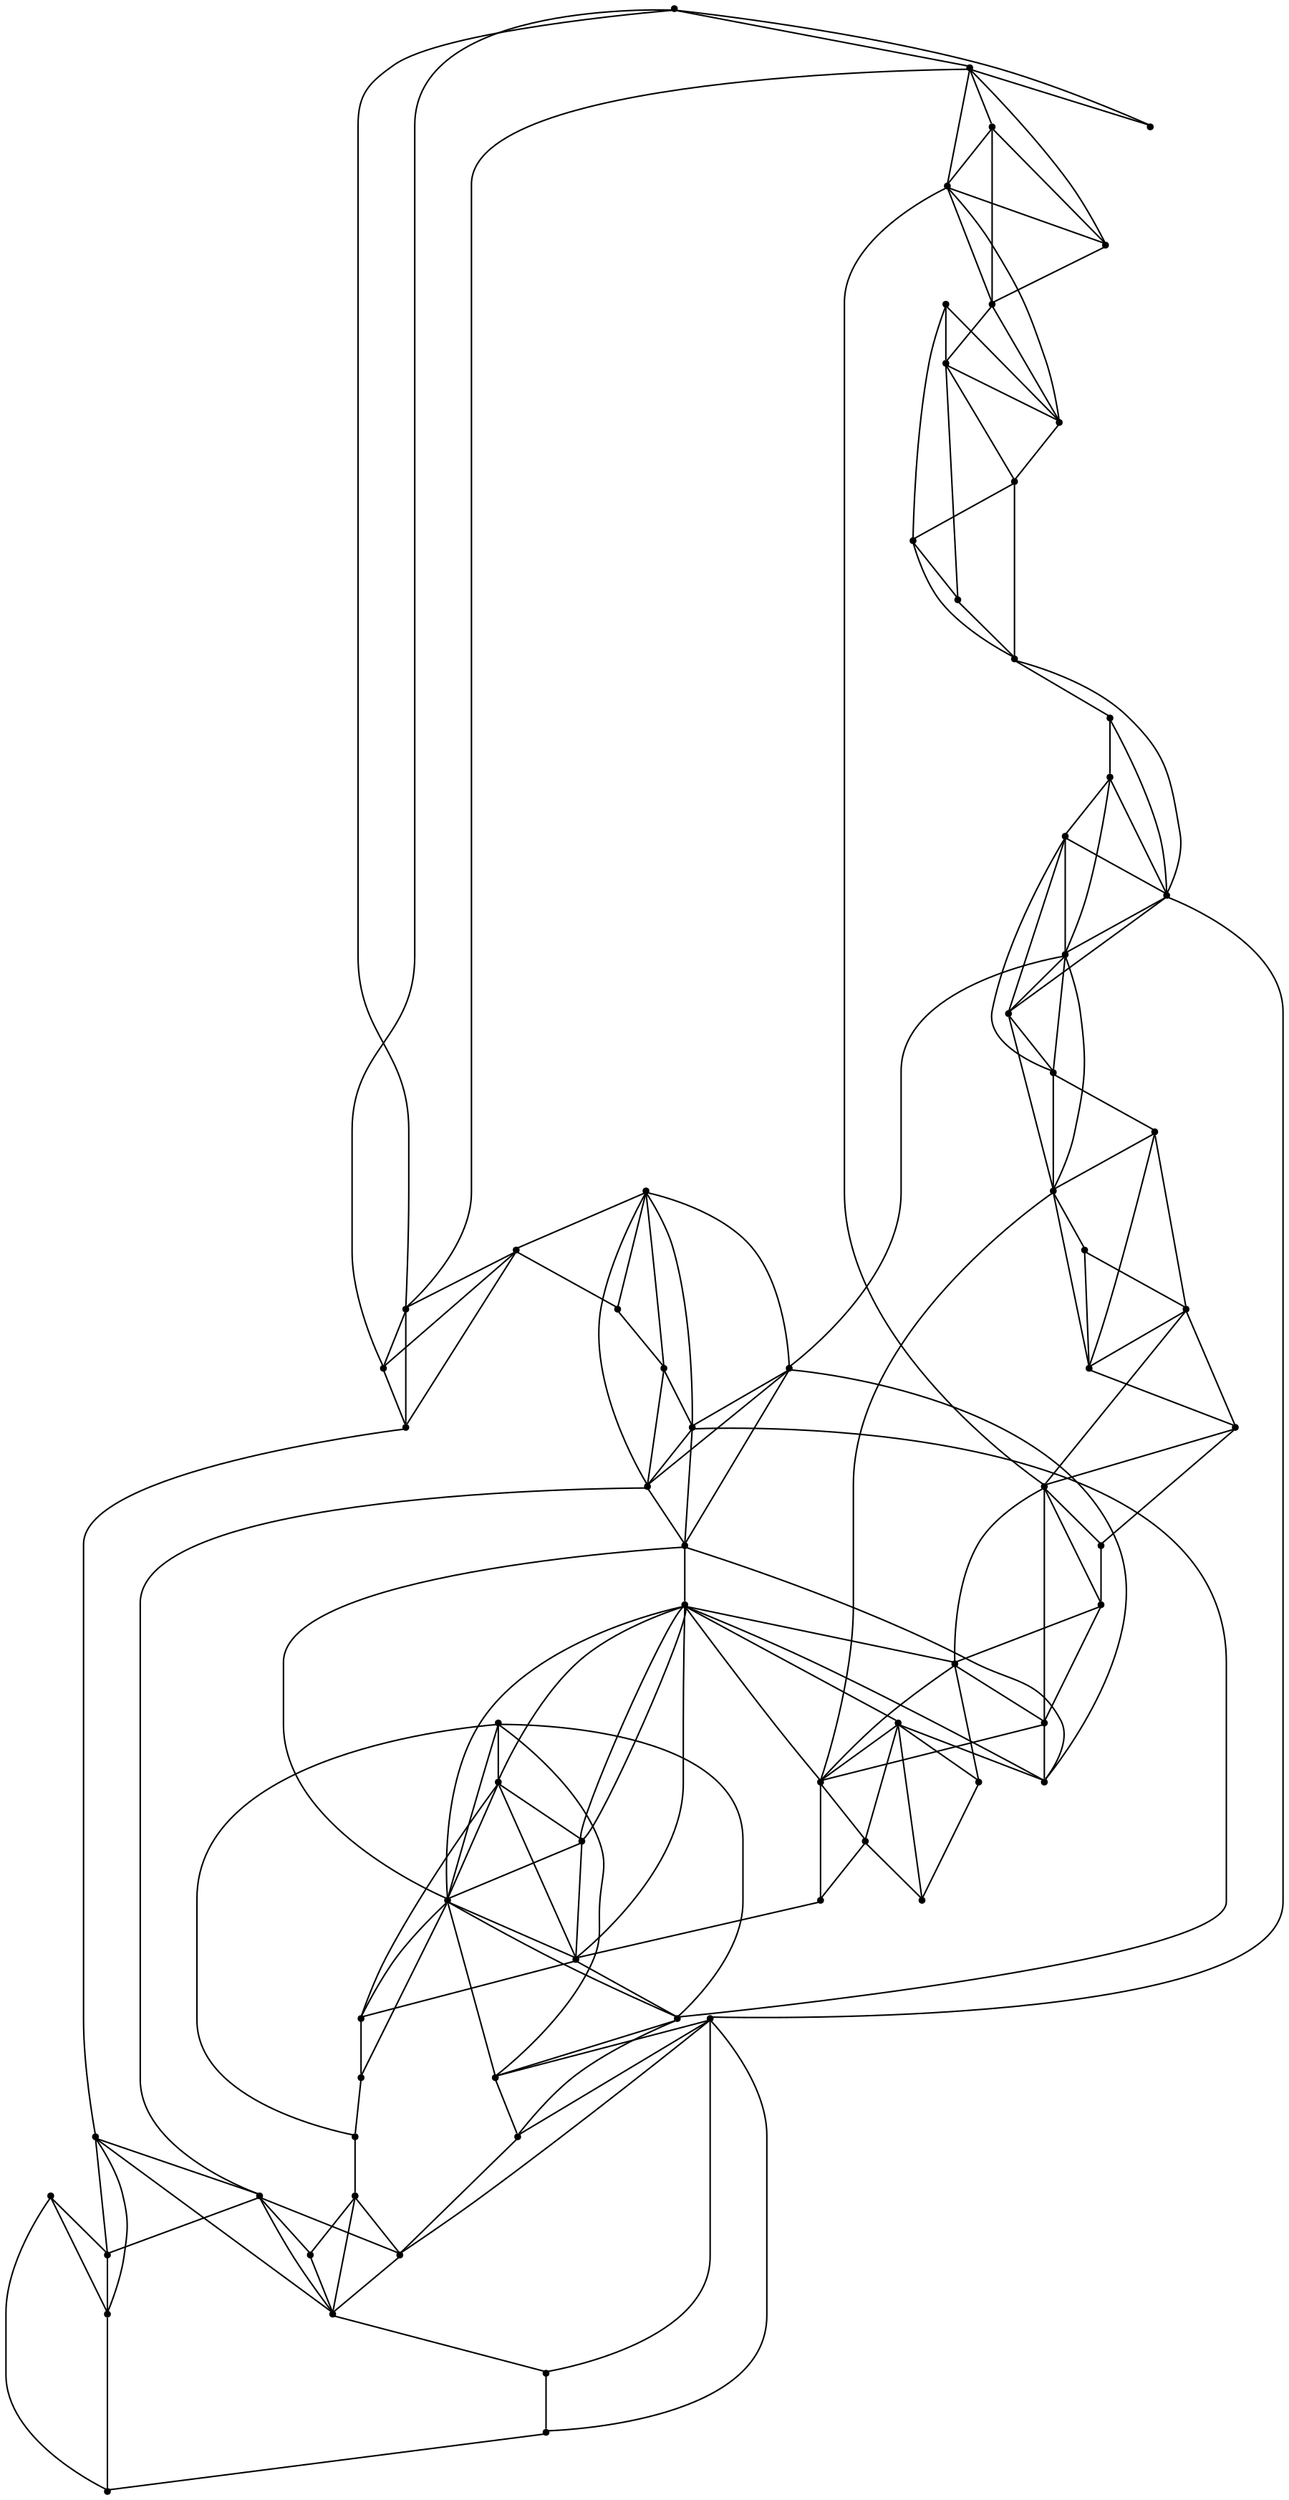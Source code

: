 graph {
  node [shape=point,comment="{\"directed\":false,\"doi\":\"10.1007/11618058_3\",\"figure\":\"5 (21)\"}"]

  v0 [pos="503.78121820494187,1841.8956400553384"]
  v1 [pos="504.46884992732555,1836.591430664062"]
  v2 [pos="494.9170739462209,1864.8997904459634"]
  v3 [pos="490.7662926962209,1878.9164822896319"]
  v4 [pos="495.40465116279074,1843.674814860026"]
  v5 [pos="499.02928779069765,1837.5966669718423"]
  v6 [pos="471.4887502271076,1851.70805867513"]
  v7 [pos="479.29333212209303,1882.26225789388"]
  v8 [pos="488.0699445857558,1890.1237767537432"]
  v9 [pos="482.96899981831393,1904.1299463907876"]
  v10 [pos="457.1725324763808,1920.8591105143225"]
  v11 [pos="489.57126748728194,1906.341389973958"]
  v12 [pos="476.4344476744186,1929.688354492187"]
  v13 [pos="487.4031704215116,1923.7654012044268"]
  v14 [pos="485.3038063226744,1940.7414716084795"]
  v15 [pos="481.64375,1959.4373029073076"]
  v16 [pos="476.63033702761624,1978.2529474894202"]
  v17 [pos="472.0961391715116,1972.3341267903643"]
  v18 [pos="465.11569313226744,1995.0290006001787"]
  v19 [pos="472.72959211482555,1947.899719238281"]
  v20 [pos="463.33618731831393,2014.2955741882322"]
  v21 [pos="409.8981297692587,1927.1237017313636"]
  v22 [pos="455.7014307776163,2031.3123029073076"]
  v23 [pos="461.63588299418603,1966.4498291015623"]
  v24 [pos="465.7533032794331,1999.8757960001626"]
  v25 [pos="326.3315361555232,1851.5279413859048"]
  v26 [pos="460.87009107013085,2040.512271881103"]
  v27 [pos="449.4044195130814,2038.2237078348792"]
  v28 [pos="444.80774436773254,2044.4414418538408"]
  v29 [pos="459.2562534066133,2048.0341237386065"]
  v30 [pos="427.97231672420054,1982.5038871765134"]
  v31 [pos="436.1311273619186,2056.1862589518228"]
  v32 [pos="459.2729378633721,2052.7955970764156"]
  v33 [pos="454.95128997093025,2055.754943847656"]
  v34 [pos="401.4204941860465,1933.245655059814"]
  v35 [pos="454.8387672601744,2049.8373311360674"]
  v36 [pos="308.6907476380814,2015.24565633138"]
  v37 [pos="430.0716569767442,2072.453908284505"]
  v38 [pos="435.35598769077035,2023.824751536051"]
  v39 [pos="416.22742096656975,2087.258080800374"]
  v40 [pos="360.8879632994186,2090.2133585611973"]
  v41 [pos="394.0566315406977,2083.5997225443516"]
  v42 [pos="397.24055686773255,1971.128936767578"]
  v43 [pos="396.76130995639534,2106.6914202372227"]
  v44 [pos="387.05532794331396,2112.9321060180664"]
  v45 [pos="368.92175576853197,1895.362214406331"]
  v46 [pos="379.5622819767442,1911.6070391337073"]
  v47 [pos="361.80064044331397,1889.7331199645994"]
  v48 [pos="327.32338299418603,2046.0841776529944"]
  v49 [pos="378.13700490552327,2115.9986775716143"]
  v50 [pos="373.22775254360465,2116.9955851236973"]
  v51 [pos="231.7472792514535,1898.4706522623694"]
  v52 [pos="364.5011219113372,2113.8998311360674"]
  v53 [pos="340.50500999273254,1871.9757995605464"]
  v54 [pos="355.9870412427326,2107.629994710286"]
  v55 [pos="325.3521847747093,1863.2341028849278"]
  v56 [pos="337.80449672965113,2086.1414553324375"]
  v57 [pos="329.54045239825587,2071.288327534993"]
  v58 [pos="293.02116528888075,1853.5080871582027"]
  v59 [pos="301.1841569767442,2044.182106018066"]
  v60 [pos="271.0879326398982,2015.178994496663"]
  v61 [pos="277.17760833030525,1853.5456301371255"]
  v62 [pos="265.8463265352471,1855.6247355143228"]
  v63 [pos="240.02798419331396,1988.3372904459632"]
  v64 [pos="254.20249534429502,2002.620566050211"]
  v65 [pos="246.44584449945495,1864.8748359680171"]
  v66 [pos="233.48822560864824,1872.220671335856"]
  v67 [pos="223.98750056776888,1976.458068847656"]
  v68 [pos="213.2563385719477,1962.6664123535154"]
  v69 [pos="212.3019940043605,1891.5383300781245"]
  v70 [pos="205.42987372819766,1949.3112208048499"]
  v71 [pos="205.4757222020349,1902.29981358846"]
  v72 [pos="201.3207757994186,1913.9081281026201"]
  v73 [pos="200.31538824037062,1936.3581301371255"]
  v74 [pos="198.5859000272529,1923.571614583333"]

  v74 -- v72 [id="-4",pos="198.5859000272529,1923.571614583333 201.3207757994186,1913.9081281026201 201.3207757994186,1913.9081281026201 201.3207757994186,1913.9081281026201"]
  v72 -- v71 [id="-6",pos="201.3207757994186,1913.9081281026201 205.4757222020349,1902.29981358846 205.4757222020349,1902.29981358846 205.4757222020349,1902.29981358846"]
  v71 -- v69 [id="-10",pos="205.4757222020349,1902.29981358846 212.3019940043605,1891.5383300781245 212.3019940043605,1891.5383300781245 212.3019940043605,1891.5383300781245"]
  v74 -- v73 [id="-11",pos="198.5859000272529,1923.571614583333 200.31538824037062,1936.3581301371255 200.31538824037062,1936.3581301371255 200.31538824037062,1936.3581301371255"]
  v73 -- v70 [id="-13",pos="200.31538824037062,1936.3581301371255 205.42987372819766,1949.3112208048499 205.42987372819766,1949.3112208048499 205.42987372819766,1949.3112208048499"]
  v74 -- v68 [id="-17",pos="198.5859000272529,1923.571614583333 213.2563385719477,1962.6664123535154 213.2563385719477,1962.6664123535154 213.2563385719477,1962.6664123535154"]
  v73 -- v72 [id="-21",pos="200.31538824037062,1936.3581301371255 201.3207757994186,1913.9081281026201 201.3207757994186,1913.9081281026201 201.3207757994186,1913.9081281026201"]
  v70 -- v68 [id="-36",pos="205.42987372819766,1949.3112208048499 213.2563385719477,1962.6664123535154 213.2563385719477,1962.6664123535154 213.2563385719477,1962.6664123535154"]
  v73 -- v67 [id="-38",pos="200.31538824037062,1936.3581301371255 223.98750056776888,1976.458068847656 223.98750056776888,1976.458068847656 223.98750056776888,1976.458068847656"]
  v72 -- v70 [id="-41",pos="201.3207757994186,1913.9081281026201 205.42987372819766,1949.3112208048499 205.42987372819766,1949.3112208048499 205.42987372819766,1949.3112208048499"]
  v72 -- v51 [id="-44",pos="201.3207757994186,1913.9081281026201 231.7472792514535,1898.4706522623694 231.7472792514535,1898.4706522623694 231.7472792514535,1898.4706522623694"]
  v71 -- v73 [id="-58",pos="205.4757222020349,1902.29981358846 200.31538824037062,1936.3581301371255 200.31538824037062,1936.3581301371255 200.31538824037062,1936.3581301371255"]
  v69 -- v66 [id="-65",pos="212.3019940043605,1891.5383300781245 233.48822560864824,1872.220671335856 233.48822560864824,1872.220671335856 233.48822560864824,1872.220671335856"]
  v68 -- v67 [id="-69",pos="213.2563385719477,1962.6664123535154 223.98750056776888,1976.458068847656 223.98750056776888,1976.458068847656 223.98750056776888,1976.458068847656"]
  v70 -- v63 [id="-70",pos="205.42987372819766,1949.3112208048499 240.02798419331396,1988.3372904459632 240.02798419331396,1988.3372904459632 240.02798419331396,1988.3372904459632"]
  v71 -- v51 [id="-72",pos="205.4757222020349,1902.29981358846 231.7472792514535,1898.4706522623694 231.7472792514535,1898.4706522623694 231.7472792514535,1898.4706522623694"]
  v66 -- v65 [id="-94",pos="233.48822560864824,1872.220671335856 246.44584449945495,1864.8748359680171 246.44584449945495,1864.8748359680171 246.44584449945495,1864.8748359680171"]
  v69 -- v51 [id="-101",pos="212.3019940043605,1891.5383300781245 231.7472792514535,1898.4706522623694 231.7472792514535,1898.4706522623694 231.7472792514535,1898.4706522623694"]
  v68 -- v63 [id="-103",pos="213.2563385719477,1962.6664123535154 240.02798419331396,1988.3372904459632 240.02798419331396,1988.3372904459632 240.02798419331396,1988.3372904459632"]
  v63 -- v64 [id="-104",pos="240.02798419331396,1988.3372904459632 254.20249534429502,2002.620566050211 254.20249534429502,2002.620566050211 254.20249534429502,2002.620566050211"]
  v67 -- v63 [id="-118",pos="223.98750056776888,1976.458068847656 240.02798419331396,1988.3372904459632 240.02798419331396,1988.3372904459632 240.02798419331396,1988.3372904459632"]
  v64 -- v60 [id="-122",pos="254.20249534429502,2002.620566050211 271.0879326398982,2015.178994496663 271.0879326398982,2015.178994496663 271.0879326398982,2015.178994496663"]
  v51 -- v66 [id="-130",pos="231.7472792514535,1898.4706522623694 233.48822560864824,1872.220671335856 233.48822560864824,1872.220671335856 233.48822560864824,1872.220671335856"]
  v51 -- v65 [id="-133",pos="231.7472792514535,1898.4706522623694 246.44584449945495,1864.8748359680171 246.44584449945495,1864.8748359680171 246.44584449945495,1864.8748359680171"]
  v66 -- v71 [id="-136",pos="233.48822560864824,1872.220671335856 205.4757222020349,1902.29981358846 205.4757222020349,1902.29981358846 205.4757222020349,1902.29981358846"]
  v51 -- v41 [id="-140",pos="231.7472792514535,1898.4706522623694 394.0566315406977,2083.5997225443516 394.0566315406977,2083.5997225443516 394.0566315406977,2083.5997225443516"]
  v65 -- v62 [id="-144",pos="246.44584449945495,1864.8748359680171 265.8463265352471,1855.6247355143228 265.8463265352471,1855.6247355143228 265.8463265352471,1855.6247355143228"]
  v62 -- v61 [id="-147",pos="265.8463265352471,1855.6247355143228 277.17760833030525,1853.5456301371255 277.17760833030525,1853.5456301371255 277.17760833030525,1853.5456301371255"]
  v63 -- v36 [id="-164",pos="240.02798419331396,1988.3372904459632 308.6907476380814,2015.24565633138 308.6907476380814,2015.24565633138 308.6907476380814,2015.24565633138"]
  v65 -- v69 [id="-168",pos="246.44584449945495,1864.8748359680171 212.3019940043605,1891.5383300781245 212.3019940043605,1891.5383300781245 212.3019940043605,1891.5383300781245"]
  v65 -- v58 [id="-174",pos="246.44584449945495,1864.8748359680171 293.02116528888075,1853.5080871582027 293.02116528888075,1853.5080871582027 293.02116528888075,1853.5080871582027"]
  v60 -- v59 [id="-190",pos="271.0879326398982,2015.178994496663 301.1841569767442,2044.182106018066 301.1841569767442,2044.182106018066 301.1841569767442,2044.182106018066"]
  v64 -- v36 [id="-193",pos="254.20249534429502,2002.620566050211 308.6907476380814,2015.24565633138 308.6907476380814,2015.24565633138 308.6907476380814,2015.24565633138"]
  v61 -- v58 [id="-201",pos="277.17760833030525,1853.5456301371255 293.02116528888075,1853.5080871582027 293.02116528888075,1853.5080871582027 293.02116528888075,1853.5080871582027"]
  v58 -- v25 [id="-204",pos="293.02116528888075,1853.5080871582027 326.3315361555232,1851.5279413859048 326.3315361555232,1851.5279413859048 326.3315361555232,1851.5279413859048"]
  v60 -- v48 [id="-220",pos="271.0879326398982,2015.178994496663 327.32338299418603,2046.0841776529944 327.32338299418603,2046.0841776529944 327.32338299418603,2046.0841776529944"]
  v60 -- v36 [id="-222",pos="271.0879326398982,2015.178994496663 308.6907476380814,2015.24565633138 308.6907476380814,2015.24565633138 308.6907476380814,2015.24565633138"]
  v61 -- v65 [id="-229",pos="277.17760833030525,1853.5456301371255 246.44584449945495,1864.8748359680171 246.44584449945495,1864.8748359680171 246.44584449945495,1864.8748359680171"]
  v61 -- v55 [id="-237",pos="277.17760833030525,1853.5456301371255 325.3521847747093,1863.2341028849278 325.3521847747093,1863.2341028849278 325.3521847747093,1863.2341028849278"]
  v58 -- v55 [id="-248",pos="293.02116528888075,1853.5080871582027 325.3521847747093,1863.2341028849278 325.3521847747093,1863.2341028849278 325.3521847747093,1863.2341028849278"]
  v55 -- v53 [id="-249",pos="325.3521847747093,1863.2341028849278 340.50500999273254,1871.9757995605464 340.50500999273254,1871.9757995605464 340.50500999273254,1871.9757995605464"]
  v59 -- v36 [id="-257",pos="301.1841569767442,2044.182106018066 308.6907476380814,2015.24565633138 308.6907476380814,2015.24565633138 308.6907476380814,2015.24565633138"]
  v59 -- v56 [id="-261",pos="301.1841569767442,2044.182106018066 337.80449672965113,2086.1414553324375 337.80449672965113,2086.1414553324375 337.80449672965113,2086.1414553324375"]
  v59 -- v57 [id="-262",pos="301.1841569767442,2044.182106018066 329.54045239825587,2071.288327534993 329.54045239825587,2071.288327534993 329.54045239825587,2071.288327534993"]
  v59 -- v48 [id="-264",pos="301.1841569767442,2044.182106018066 327.32338299418603,2046.0841776529944 327.32338299418603,2046.0841776529944 327.32338299418603,2046.0841776529944"]
  v36 -- v57 [id="-275",pos="308.6907476380814,2015.24565633138 329.54045239825587,2071.288327534993 329.54045239825587,2071.288327534993 329.54045239825587,2071.288327534993"]
  v36 -- v48 [id="-276",pos="308.6907476380814,2015.24565633138 327.32338299418603,2046.0841776529944 327.32338299418603,2046.0841776529944 327.32338299418603,2046.0841776529944"]
  v36 -- v10 [id="-277",pos="308.6907476380814,2015.24565633138 457.1725324763808,1920.8591105143225 457.1725324763808,1920.8591105143225 457.1725324763808,1920.8591105143225"]
  v55 -- v25 [id="-292",pos="325.3521847747093,1863.2341028849278 326.3315361555232,1851.5279413859048 326.3315361555232,1851.5279413859048 326.3315361555232,1851.5279413859048"]
  v53 -- v47 [id="-308",pos="340.50500999273254,1871.9757995605464 361.80064044331397,1889.7331199645994 361.80064044331397,1889.7331199645994 361.80064044331397,1889.7331199645994"]
  v47 -- v45 [id="-309",pos="361.80064044331397,1889.7331199645994 368.92175576853197,1895.362214406331 368.92175576853197,1895.362214406331 368.92175576853197,1895.362214406331"]
  v25 -- v53 [id="-315",pos="326.3315361555232,1851.5279413859048 340.50500999273254,1871.9757995605464 340.50500999273254,1871.9757995605464 340.50500999273254,1871.9757995605464"]
  v48 -- v57 [id="-316",pos="327.32338299418603,2046.0841776529944 329.54045239825587,2071.288327534993 329.54045239825587,2071.288327534993 329.54045239825587,2071.288327534993"]
  v48 -- v56 [id="-318",pos="327.32338299418603,2046.0841776529944 337.80449672965113,2086.1414553324375 337.80449672965113,2086.1414553324375 337.80449672965113,2086.1414553324375"]
  v48 -- v42 [id="-319",pos="327.32338299418603,2046.0841776529944 397.24055686773255,1971.128936767578 397.24055686773255,1971.128936767578 397.24055686773255,1971.128936767578"]
  v25 -- v6 [id="-323",pos="326.3315361555232,1851.5279413859048 471.4887502271076,1851.70805867513 471.4887502271076,1851.70805867513 471.4887502271076,1851.70805867513"]
  v48 -- v40 [id="-324",pos="327.32338299418603,2046.0841776529944 360.8879632994186,2090.2133585611973 360.8879632994186,2090.2133585611973 360.8879632994186,2090.2133585611973"]
  v57 -- v56 [id="-331",pos="329.54045239825587,2071.288327534993 337.80449672965113,2086.1414553324375 337.80449672965113,2086.1414553324375 337.80449672965113,2086.1414553324375"]
  v56 -- v54 [id="-333",pos="337.80449672965113,2086.1414553324375 355.9870412427326,2107.629994710286 355.9870412427326,2107.629994710286 355.9870412427326,2107.629994710286"]
  v57 -- v40 [id="-335",pos="329.54045239825587,2071.288327534993 360.8879632994186,2090.2133585611973 360.8879632994186,2090.2133585611973 360.8879632994186,2090.2133585611973"]
  v53 -- v58 [id="-342",pos="340.50500999273254,1871.9757995605464 293.02116528888075,1853.5080871582027 293.02116528888075,1853.5080871582027 293.02116528888075,1853.5080871582027"]
  v54 -- v52 [id="-351",pos="355.9870412427326,2107.629994710286 364.5011219113372,2113.8998311360674 364.5011219113372,2113.8998311360674 364.5011219113372,2113.8998311360674"]
  v56 -- v40 [id="-354",pos="337.80449672965113,2086.1414553324375 360.8879632994186,2090.2133585611973 360.8879632994186,2090.2133585611973 360.8879632994186,2090.2133585611973"]
  v47 -- v46 [id="-359",pos="361.80064044331397,1889.7331199645994 379.5622819767442,1911.6070391337073 379.5622819767442,1911.6070391337073 379.5622819767442,1911.6070391337073"]
  v54 -- v40 [id="-368",pos="355.9870412427326,2107.629994710286 360.8879632994186,2090.2133585611973 360.8879632994186,2090.2133585611973 360.8879632994186,2090.2133585611973"]
  v52 -- v50 [id="-375",pos="364.5011219113372,2113.8998311360674 373.22775254360465,2116.9955851236973 373.22775254360465,2116.9955851236973 373.22775254360465,2116.9955851236973"]
  v54 -- v49 [id="-376",pos="355.9870412427326,2107.629994710286 378.13700490552327,2115.9986775716143 378.13700490552327,2115.9986775716143 378.13700490552327,2115.9986775716143"]
  v40 -- v52 [id="-392",pos="360.8879632994186,2090.2133585611973 364.5011219113372,2113.8998311360674 364.5011219113372,2113.8998311360674 364.5011219113372,2113.8998311360674"]
  v40 -- v50 [id="-393",pos="360.8879632994186,2090.2133585611973 373.22775254360465,2116.9955851236973 373.22775254360465,2116.9955851236973 373.22775254360465,2116.9955851236973"]
  v40 -- v28 [id="-394",pos="360.8879632994186,2090.2133585611973 444.80774436773254,2044.4414418538408 444.80774436773254,2044.4414418538408 444.80774436773254,2044.4414418538408"]
  v45 -- v46 [id="-405",pos="368.92175576853197,1895.362214406331 379.5622819767442,1911.6070391337073 379.5622819767442,1911.6070391337073 379.5622819767442,1911.6070391337073"]
  v46 -- v34 [id="-408",pos="379.5622819767442,1911.6070391337073 401.4204941860465,1933.245655059814 401.4204941860465,1933.245655059814 401.4204941860465,1933.245655059814"]
  v52 -- v44 [id="-414",pos="364.5011219113372,2113.8998311360674 387.05532794331396,2112.9321060180664 387.05532794331396,2112.9321060180664 387.05532794331396,2112.9321060180664"]
  v50 -- v49 [id="-418",pos="373.22775254360465,2116.9955851236973 378.13700490552327,2115.9986775716143 378.13700490552327,2115.9986775716143 378.13700490552327,2115.9986775716143"]
  v45 -- v34 [id="-432",pos="368.92175576853197,1895.362214406331 401.4204941860465,1933.245655059814 401.4204941860465,1933.245655059814 401.4204941860465,1933.245655059814"]
  v45 -- v21 [id="-433",pos="368.92175576853197,1895.362214406331 409.8981297692587,1927.1237017313636 409.8981297692587,1927.1237017313636 409.8981297692587,1927.1237017313636"]
  v49 -- v44 [id="-442",pos="378.13700490552327,2115.9986775716143 387.05532794331396,2112.9321060180664 387.05532794331396,2112.9321060180664 387.05532794331396,2112.9321060180664"]
  v44 -- v43 [id="-443",pos="387.05532794331396,2112.9321060180664 396.76130995639534,2106.6914202372227 396.76130995639534,2106.6914202372227 396.76130995639534,2106.6914202372227"]
  v46 -- v53 [id="-459",pos="379.5622819767442,1911.6070391337073 340.50500999273254,1871.9757995605464 340.50500999273254,1871.9757995605464 340.50500999273254,1871.9757995605464"]
  v49 -- v41 [id="-464",pos="378.13700490552327,2115.9986775716143 394.0566315406977,2083.5997225443516 394.0566315406977,2083.5997225443516 394.0566315406977,2083.5997225443516"]
  v46 -- v42 [id="-474",pos="379.5622819767442,1911.6070391337073 397.24055686773255,1971.128936767578 397.24055686773255,1971.128936767578 397.24055686773255,1971.128936767578"]
  v46 -- v21 [id="-478",pos="379.5622819767442,1911.6070391337073 409.8981297692587,1927.1237017313636 409.8981297692587,1927.1237017313636 409.8981297692587,1927.1237017313636"]
  v49 -- v52 [id="-483",pos="378.13700490552327,2115.9986775716143 364.5011219113372,2113.8998311360674 364.5011219113372,2113.8998311360674 364.5011219113372,2113.8998311360674"]
  v44 -- v41 [id="-487",pos="387.05532794331396,2112.9321060180664 394.0566315406977,2083.5997225443516 394.0566315406977,2083.5997225443516 394.0566315406977,2083.5997225443516"]
  v43 -- v39 [id="-490",pos="396.76130995639534,2106.6914202372227 416.22742096656975,2087.258080800374 416.22742096656975,2087.258080800374 416.22742096656975,2087.258080800374"]
  v41 -- v43 [id="-503",pos="394.0566315406977,2083.5997225443516 396.76130995639534,2106.6914202372227 396.76130995639534,2106.6914202372227 396.76130995639534,2106.6914202372227"]
  v41 -- v31 [id="-512",pos="394.0566315406977,2083.5997225443516 436.1311273619186,2056.1862589518228 436.1311273619186,2056.1862589518228 436.1311273619186,2056.1862589518228"]
  v41 -- v37 [id="-513",pos="394.0566315406977,2083.5997225443516 430.0716569767442,2072.453908284505 430.0716569767442,2072.453908284505 430.0716569767442,2072.453908284505"]
  v41 -- v39 [id="-520",pos="394.0566315406977,2083.5997225443516 416.22742096656975,2087.258080800374 416.22742096656975,2087.258080800374 416.22742096656975,2087.258080800374"]
  v42 -- v34 [id="-522",pos="397.24055686773255,1971.128936767578 401.4204941860465,1933.245655059814 401.4204941860465,1933.245655059814 401.4204941860465,1933.245655059814"]
  v42 -- v21 [id="-524",pos="397.24055686773255,1971.128936767578 409.8981297692587,1927.1237017313636 409.8981297692587,1927.1237017313636 409.8981297692587,1927.1237017313636"]
  v39 -- v37 [id="-526",pos="416.22742096656975,2087.258080800374 430.0716569767442,2072.453908284505 430.0716569767442,2072.453908284505 430.0716569767442,2072.453908284505"]
  v42 -- v38 [id="-533",pos="397.24055686773255,1971.128936767578 435.35598769077035,2023.824751536051 435.35598769077035,2023.824751536051 435.35598769077035,2023.824751536051"]
  v42 -- v30 [id="-535",pos="397.24055686773255,1971.128936767578 427.97231672420054,1982.5038871765134 427.97231672420054,1982.5038871765134 427.97231672420054,1982.5038871765134"]
  v34 -- v30 [id="-548",pos="401.4204941860465,1933.245655059814 427.97231672420054,1982.5038871765134 427.97231672420054,1982.5038871765134 427.97231672420054,1982.5038871765134"]
  v34 -- v21 [id="-549",pos="401.4204941860465,1933.245655059814 409.8981297692587,1927.1237017313636 409.8981297692587,1927.1237017313636 409.8981297692587,1927.1237017313636"]
  v34 -- v23 [id="-552",pos="401.4204941860465,1933.245655059814 461.63588299418603,1966.4498291015623 461.63588299418603,1966.4498291015623 461.63588299418603,1966.4498291015623"]
  v21 -- v30 [id="-562",pos="409.8981297692587,1927.1237017313636 427.97231672420054,1982.5038871765134 427.97231672420054,1982.5038871765134 427.97231672420054,1982.5038871765134"]
  v21 -- v7 [id="-563",pos="409.8981297692587,1927.1237017313636 479.29333212209303,1882.26225789388 479.29333212209303,1882.26225789388 479.29333212209303,1882.26225789388"]
  v39 -- v31 [id="-572",pos="416.22742096656975,2087.258080800374 436.1311273619186,2056.1862589518228 436.1311273619186,2056.1862589518228 436.1311273619186,2056.1862589518228"]
  v30 -- v38 [id="-589",pos="427.97231672420054,1982.5038871765134 435.35598769077035,2023.824751536051 435.35598769077035,2023.824751536051 435.35598769077035,2023.824751536051"]
  v30 -- v27 [id="-593",pos="427.97231672420054,1982.5038871765134 449.4044195130814,2038.2237078348792 449.4044195130814,2038.2237078348792 449.4044195130814,2038.2237078348792"]
  v30 -- v18 [id="-595",pos="427.97231672420054,1982.5038871765134 465.11569313226744,1995.0290006001787 465.11569313226744,1995.0290006001787 465.11569313226744,1995.0290006001787"]
  v37 -- v31 [id="-596",pos="430.0716569767442,2072.453908284505 436.1311273619186,2056.1862589518228 436.1311273619186,2056.1862589518228 436.1311273619186,2056.1862589518228"]
  v37 -- v28 [id="-597",pos="430.0716569767442,2072.453908284505 444.80774436773254,2044.4414418538408 444.80774436773254,2044.4414418538408 444.80774436773254,2044.4414418538408"]
  v28 -- v27 [id="-598",pos="444.80774436773254,2044.4414418538408 449.4044195130814,2038.2237078348792 449.4044195130814,2038.2237078348792 449.4044195130814,2038.2237078348792"]
  v27 -- v22 [id="-599",pos="449.4044195130814,2038.2237078348792 455.7014307776163,2031.3123029073076 455.7014307776163,2031.3123029073076 455.7014307776163,2031.3123029073076"]
  v31 -- v38 [id="-614",pos="436.1311273619186,2056.1862589518228 435.35598769077035,2023.824751536051 435.35598769077035,2023.824751536051 435.35598769077035,2023.824751536051"]
  v31 -- v28 [id="-620",pos="436.1311273619186,2056.1862589518228 444.80774436773254,2044.4414418538408 444.80774436773254,2044.4414418538408 444.80774436773254,2044.4414418538408"]
  v27 -- v20 [id="-622",pos="449.4044195130814,2038.2237078348792 463.33618731831393,2014.2955741882322 463.33618731831393,2014.2955741882322 463.33618731831393,2014.2955741882322"]
  v38 -- v27 [id="-623",pos="435.35598769077035,2023.824751536051 449.4044195130814,2038.2237078348792 449.4044195130814,2038.2237078348792 449.4044195130814,2038.2237078348792"]
  v27 -- v35 [id="-624",pos="449.4044195130814,2038.2237078348792 454.8387672601744,2049.8373311360674 454.8387672601744,2049.8373311360674 454.8387672601744,2049.8373311360674"]
  v27 -- v24 [id="-636",pos="449.4044195130814,2038.2237078348792 465.7533032794331,1999.8757960001626 465.7533032794331,1999.8757960001626 465.7533032794331,1999.8757960001626"]
  v22 -- v20 [id="-641",pos="455.7014307776163,2031.3123029073076 463.33618731831393,2014.2955741882322 463.33618731831393,2014.2955741882322 463.33618731831393,2014.2955741882322"]
  v37 -- v33 [id="-644",pos="430.0716569767442,2072.453908284505 454.95128997093025,2055.754943847656 454.95128997093025,2055.754943847656 454.95128997093025,2055.754943847656"]
  v28 -- v26 [id="-648",pos="444.80774436773254,2044.4414418538408 460.87009107013085,2040.512271881103 460.87009107013085,2040.512271881103 460.87009107013085,2040.512271881103"]
  v27 -- v18 [id="-650",pos="449.4044195130814,2038.2237078348792 465.11569313226744,1995.0290006001787 465.11569313226744,1995.0290006001787 465.11569313226744,1995.0290006001787"]
  v28 -- v29 [id="-651",pos="444.80774436773254,2044.4414418538408 457.2850472383721,2047.1456807454424 457.2850472383721,2047.1456807454424 457.2850472383721,2047.1456807454424 459.2562534066133,2048.0341237386065 459.2562534066133,2048.0341237386065 459.2562534066133,2048.0341237386065"]
  v27 -- v22 [id="-655",pos="449.4044195130814,2038.2237078348792 447.31653343023254,2045.8205820719397 447.31653343023254,2045.8205820719397 447.31653343023254,2045.8205820719397 448.0958621002907,2046.1581827799475 448.0958621002907,2046.1581827799475 448.0958621002907,2046.1581827799475 455.7014307776163,2031.3123029073076 455.7014307776163,2031.3123029073076 455.7014307776163,2031.3123029073076"]
  v1 -- v0 [id="-657",pos="504.46884992732555,1836.591430664062 503.78121820494187,1841.8956400553384 503.78121820494187,1841.8956400553384 503.78121820494187,1841.8956400553384"]
  v35 -- v33 [id="-666",pos="454.8387672601744,2049.8373311360674 454.95128997093025,2055.754943847656 454.95128997093025,2055.754943847656 454.95128997093025,2055.754943847656"]
  v35 -- v32 [id="-669",pos="454.8387672601744,2049.8373311360674 459.2729378633721,2052.7955970764156 459.2729378633721,2052.7955970764156 459.2729378633721,2052.7955970764156"]
  v35 -- v38 [id="-671",pos="454.8387672601744,2049.8373311360674 435.35598769077035,2023.824751536051 435.35598769077035,2023.824751536051 435.35598769077035,2023.824751536051"]
  v27 -- v37 [id="-688",pos="449.4044195130814,2038.2237078348792 430.0716569767442,2072.453908284505 430.0716569767442,2072.453908284505 430.0716569767442,2072.453908284505"]
  v35 -- v29 [id="-691",pos="454.8387672601744,2049.8373311360674 459.2562534066133,2048.0341237386065 459.2562534066133,2048.0341237386065 459.2562534066133,2048.0341237386065"]
  v29 -- v26 [id="-692",pos="459.2562534066133,2048.0341237386065 460.87009107013085,2040.512271881103 460.87009107013085,2040.512271881103 460.87009107013085,2040.512271881103"]
  v22 -- v18 [id="-698",pos="455.7014307776163,2031.3123029073076 465.11569313226744,1995.0290006001787 465.11569313226744,1995.0290006001787 465.11569313226744,1995.0290006001787"]
  v20 -- v24 [id="-700",pos="463.33618731831393,2014.2955741882322 465.7533032794331,1999.8757960001626 465.7533032794331,1999.8757960001626 465.7533032794331,1999.8757960001626"]
  v24 -- v16 [id="-701",pos="465.7533032794331,1999.8757960001626 476.63033702761624,1978.2529474894202 476.63033702761624,1978.2529474894202 476.63033702761624,1978.2529474894202"]
  v33 -- v32 [id="-706",pos="454.95128997093025,2055.754943847656 459.2729378633721,2052.7955970764156 459.2729378633721,2052.7955970764156 459.2729378633721,2052.7955970764156"]
  v35 -- v28 [id="-714",pos="454.8387672601744,2049.8373311360674 444.80774436773254,2044.4414418538408 444.80774436773254,2044.4414418538408 444.80774436773254,2044.4414418538408"]
  v10 -- v2 [id="-724",pos="457.1725324763808,1920.8591105143225 494.9170739462209,1864.8997904459634 494.9170739462209,1864.8997904459634 494.9170739462209,1864.8997904459634"]
  v10 -- v3 [id="-725",pos="457.1725324763808,1920.8591105143225 490.7662926962209,1878.9164822896319 490.7662926962209,1878.9164822896319 490.7662926962209,1878.9164822896319"]
  v10 -- v19 [id="-727",pos="457.1725324763808,1920.8591105143225 472.72959211482555,1947.899719238281 472.72959211482555,1947.899719238281 472.72959211482555,1947.899719238281"]
  v10 -- v9 [id="-730",pos="457.1725324763808,1920.8591105143225 482.96899981831393,1904.1299463907876 482.96899981831393,1904.1299463907876 482.96899981831393,1904.1299463907876"]
  v29 -- v32 [id="-731",pos="459.2562534066133,2048.0341237386065 459.2729378633721,2052.7955970764156 459.2729378633721,2052.7955970764156 459.2729378633721,2052.7955970764156"]
  v26 -- v20 [id="-739",pos="460.87009107013085,2040.512271881103 463.33618731831393,2014.2955741882322 463.33618731831393,2014.2955741882322 463.33618731831393,2014.2955741882322"]
  v10 -- v12 [id="-744",pos="457.1725324763808,1920.8591105143225 476.4344476744186,1929.688354492187 476.4344476744186,1929.688354492187 476.4344476744186,1929.688354492187"]
  v23 -- v12 [id="-769",pos="461.63588299418603,1966.4498291015623 476.4344476744186,1929.688354492187 476.4344476744186,1929.688354492187 476.4344476744186,1929.688354492187"]
  v23 -- v18 [id="-772",pos="461.63588299418603,1966.4498291015623 465.11569313226744,1995.0290006001787 465.11569313226744,1995.0290006001787 465.11569313226744,1995.0290006001787"]
  v18 -- v20 [id="-773",pos="465.11569313226744,1995.0290006001787 463.33618731831393,2014.2955741882322 463.33618731831393,2014.2955741882322 463.33618731831393,2014.2955741882322"]
  v23 -- v19 [id="-774",pos="461.63588299418603,1966.4498291015623 472.72959211482555,1947.899719238281 472.72959211482555,1947.899719238281 472.72959211482555,1947.899719238281"]
  v18 -- v24 [id="-776",pos="465.11569313226744,1995.0290006001787 465.7533032794331,1999.8757960001626 465.7533032794331,1999.8757960001626 465.7533032794331,1999.8757960001626"]
  v16 -- v15 [id="-799",pos="476.63033702761624,1978.2529474894202 481.64375,1959.4373029073076 481.64375,1959.4373029073076 481.64375,1959.4373029073076"]
  v20 -- v16 [id="-801",pos="463.33618731831393,2014.2955741882322 476.63033702761624,1978.2529474894202 476.63033702761624,1978.2529474894202 476.63033702761624,1978.2529474894202"]
  v23 -- v17 [id="-802",pos="461.63588299418603,1966.4498291015623 472.0961391715116,1972.3341267903643 472.0961391715116,1972.3341267903643 472.0961391715116,1972.3341267903643"]
  v18 -- v17 [id="-805",pos="465.11569313226744,1995.0290006001787 472.0961391715116,1972.3341267903643 472.0961391715116,1972.3341267903643 472.0961391715116,1972.3341267903643"]
  v20 -- v23 [id="-809",pos="463.33618731831393,2014.2955741882322 461.63588299418603,1966.4498291015623 461.63588299418603,1966.4498291015623 461.63588299418603,1966.4498291015623"]
  v24 -- v22 [id="-823",pos="465.7533032794331,1999.8757960001626 455.7014307776163,2031.3123029073076 455.7014307776163,2031.3123029073076 455.7014307776163,2031.3123029073076"]
  v17 -- v14 [id="-833",pos="472.0961391715116,1972.3341267903643 485.3038063226744,1940.7414716084795 485.3038063226744,1940.7414716084795 485.3038063226744,1940.7414716084795"]
  v18 -- v15 [id="-834",pos="465.11569313226744,1995.0290006001787 481.64375,1959.4373029073076 481.64375,1959.4373029073076 481.64375,1959.4373029073076"]
  v18 -- v19 [id="-836",pos="465.11569313226744,1995.0290006001787 472.72959211482555,1947.899719238281 472.72959211482555,1947.899719238281 472.72959211482555,1947.899719238281"]
  v18 -- v16 [id="-839",pos="465.11569313226744,1995.0290006001787 476.63033702761624,1978.2529474894202 476.63033702761624,1978.2529474894202 476.63033702761624,1978.2529474894202"]
  v17 -- v19 [id="-858",pos="472.0961391715116,1972.3341267903643 472.72959211482555,1947.899719238281 472.72959211482555,1947.899719238281 472.72959211482555,1947.899719238281"]
  v19 -- v12 [id="-860",pos="472.72959211482555,1947.899719238281 476.4344476744186,1929.688354492187 476.4344476744186,1929.688354492187 476.4344476744186,1929.688354492187"]
  v17 -- v24 [id="-867",pos="472.0961391715116,1972.3341267903643 465.7533032794331,1999.8757960001626 465.7533032794331,1999.8757960001626 465.7533032794331,1999.8757960001626"]
  v6 -- v7 [id="-870",pos="471.4887502271076,1851.70805867513 479.29333212209303,1882.26225789388 479.29333212209303,1882.26225789388 479.29333212209303,1882.26225789388"]
  v6 -- v8 [id="-872",pos="471.4887502271076,1851.70805867513 488.0699445857558,1890.1237767537432 488.0699445857558,1890.1237767537432 488.0699445857558,1890.1237767537432"]
  v12 -- v9 [id="-876",pos="476.4344476744186,1929.688354492187 482.96899981831393,1904.1299463907876 482.96899981831393,1904.1299463907876 482.96899981831393,1904.1299463907876"]
  v6 -- v5 [id="-880",pos="471.4887502271076,1851.70805867513 499.02928779069765,1837.5966669718423 499.02928779069765,1837.5966669718423 499.02928779069765,1837.5966669718423"]
  v6 -- v4 [id="-884",pos="471.4887502271076,1851.70805867513 495.40465116279074,1843.674814860026 495.40465116279074,1843.674814860026 495.40465116279074,1843.674814860026"]
  v9 -- v8 [id="-905",pos="482.96899981831393,1904.1299463907876 488.0699445857558,1890.1237767537432 488.0699445857558,1890.1237767537432 488.0699445857558,1890.1237767537432"]
  v8 -- v3 [id="-906",pos="488.0699445857558,1890.1237767537432 490.7662926962209,1878.9164822896319 490.7662926962209,1878.9164822896319 490.7662926962209,1878.9164822896319"]
  v15 -- v14 [id="-908",pos="481.64375,1959.4373029073076 485.3038063226744,1940.7414716084795 485.3038063226744,1940.7414716084795 485.3038063226744,1940.7414716084795"]
  v14 -- v13 [id="-909",pos="485.3038063226744,1940.7414716084795 487.4031704215116,1923.7654012044268 487.4031704215116,1923.7654012044268 487.4031704215116,1923.7654012044268"]
  v7 -- v4 [id="-925",pos="479.29333212209303,1882.26225789388 495.40465116279074,1843.674814860026 495.40465116279074,1843.674814860026 495.40465116279074,1843.674814860026"]
  v7 -- v9 [id="-928",pos="479.29333212209303,1882.26225789388 482.96899981831393,1904.1299463907876 482.96899981831393,1904.1299463907876 482.96899981831393,1904.1299463907876"]
  v7 -- v11 [id="-930",pos="479.29333212209303,1882.26225789388 489.57126748728194,1906.341389973958 489.57126748728194,1906.341389973958 489.57126748728194,1906.341389973958"]
  v7 -- v8 [id="-936",pos="479.29333212209303,1882.26225789388 488.0699445857558,1890.1237767537432 488.0699445857558,1890.1237767537432 488.0699445857558,1890.1237767537432"]
  v13 -- v11 [id="-943",pos="487.4031704215116,1923.7654012044268 489.57126748728194,1906.341389973958 489.57126748728194,1906.341389973958 489.57126748728194,1906.341389973958"]
  v3 -- v2 [id="-958",pos="490.7662926962209,1878.9164822896319 494.9170739462209,1864.8997904459634 494.9170739462209,1864.8997904459634 494.9170739462209,1864.8997904459634"]
  v13 -- v8 [id="-967",pos="487.4031704215116,1923.7654012044268 488.0699445857558,1890.1237767537432 488.0699445857558,1890.1237767537432 488.0699445857558,1890.1237767537432"]
  v13 -- v9 [id="-981",pos="487.4031704215116,1923.7654012044268 482.96899981831393,1904.1299463907876 482.96899981831393,1904.1299463907876 482.96899981831393,1904.1299463907876"]
  v11 -- v8 [id="-988",pos="489.57126748728194,1906.341389973958 488.0699445857558,1890.1237767537432 488.0699445857558,1890.1237767537432 488.0699445857558,1890.1237767537432"]
  v2 -- v0 [id="-1042",pos="494.9170739462209,1864.8997904459634 503.78121820494187,1841.8956400553384 503.78121820494187,1841.8956400553384 503.78121820494187,1841.8956400553384"]
  v4 -- v5 [id="-1052",pos="495.40465116279074,1843.674814860026 499.02928779069765,1837.5966669718423 499.02928779069765,1837.5966669718423 499.02928779069765,1837.5966669718423"]
  v5 -- v1 [id="-1078",pos="499.02928779069765,1837.5966669718423 504.46884992732555,1836.591430664062 504.46884992732555,1836.591430664062 504.46884992732555,1836.591430664062"]
  v5 -- v0 [id="-1098",pos="499.02928779069765,1837.5966669718423 503.78121820494187,1841.8956400553384 503.78121820494187,1841.8956400553384 503.78121820494187,1841.8956400553384"]
  v1 -- v4 [id="-1116",pos="504.46884992732555,1836.591430664062 495.40465116279074,1843.674814860026 495.40465116279074,1843.674814860026 495.40465116279074,1843.674814860026"]
}